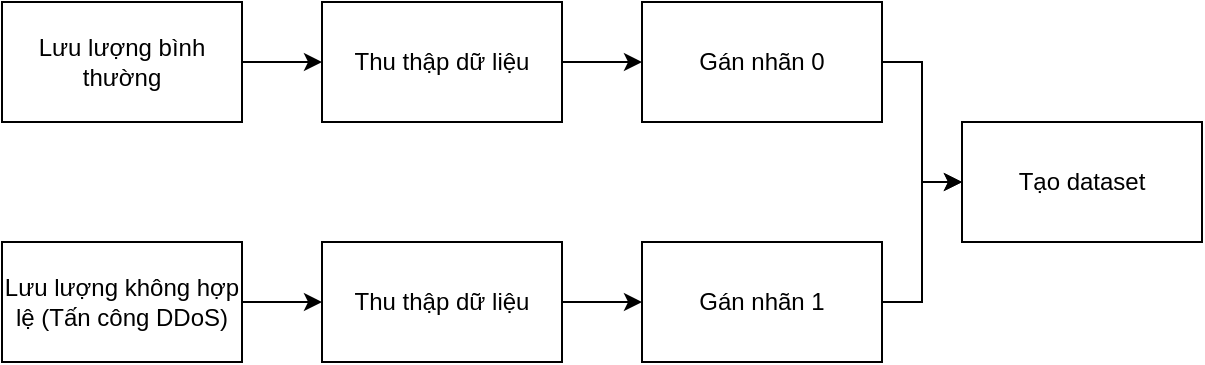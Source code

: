 <mxfile version="24.7.1" type="device">
  <diagram name="Page-1" id="Uh_f_578pu4mIYCC44m3">
    <mxGraphModel dx="1002" dy="577" grid="1" gridSize="10" guides="1" tooltips="1" connect="1" arrows="1" fold="1" page="1" pageScale="1" pageWidth="850" pageHeight="1100" background="none" math="0" shadow="0">
      <root>
        <mxCell id="0" />
        <mxCell id="1" parent="0" />
        <mxCell id="UtHTIeFUkDLoIwfNLu-O-1" value="Lưu lượng bình thường" style="rounded=0;whiteSpace=wrap;html=1;" vertex="1" parent="1">
          <mxGeometry x="80" y="120" width="120" height="60" as="geometry" />
        </mxCell>
        <mxCell id="UtHTIeFUkDLoIwfNLu-O-2" value="Thu thập dữ liệu" style="rounded=0;whiteSpace=wrap;html=1;" vertex="1" parent="1">
          <mxGeometry x="240" y="120" width="120" height="60" as="geometry" />
        </mxCell>
        <mxCell id="UtHTIeFUkDLoIwfNLu-O-6" value="Gán nhãn 0" style="rounded=0;whiteSpace=wrap;html=1;" vertex="1" parent="1">
          <mxGeometry x="400" y="120" width="120" height="60" as="geometry" />
        </mxCell>
        <mxCell id="UtHTIeFUkDLoIwfNLu-O-7" value="Lưu lượng không hợp lệ (Tấn công DDoS)" style="rounded=0;whiteSpace=wrap;html=1;" vertex="1" parent="1">
          <mxGeometry x="80" y="240" width="120" height="60" as="geometry" />
        </mxCell>
        <mxCell id="UtHTIeFUkDLoIwfNLu-O-8" value="Thu thập dữ liệu" style="rounded=0;whiteSpace=wrap;html=1;" vertex="1" parent="1">
          <mxGeometry x="240" y="240" width="120" height="60" as="geometry" />
        </mxCell>
        <mxCell id="UtHTIeFUkDLoIwfNLu-O-9" value="Gán nhãn 1" style="rounded=0;whiteSpace=wrap;html=1;" vertex="1" parent="1">
          <mxGeometry x="400" y="240" width="120" height="60" as="geometry" />
        </mxCell>
        <mxCell id="UtHTIeFUkDLoIwfNLu-O-10" value="Tạo dataset" style="rounded=0;whiteSpace=wrap;html=1;" vertex="1" parent="1">
          <mxGeometry x="560" y="180" width="120" height="60" as="geometry" />
        </mxCell>
        <mxCell id="UtHTIeFUkDLoIwfNLu-O-11" value="" style="endArrow=classic;html=1;rounded=0;exitX=1;exitY=0.5;exitDx=0;exitDy=0;entryX=0;entryY=0.5;entryDx=0;entryDy=0;" edge="1" parent="1" source="UtHTIeFUkDLoIwfNLu-O-1" target="UtHTIeFUkDLoIwfNLu-O-2">
          <mxGeometry width="50" height="50" relative="1" as="geometry">
            <mxPoint x="400" y="330" as="sourcePoint" />
            <mxPoint x="450" y="280" as="targetPoint" />
          </mxGeometry>
        </mxCell>
        <mxCell id="UtHTIeFUkDLoIwfNLu-O-12" value="" style="endArrow=classic;html=1;rounded=0;exitX=1;exitY=0.5;exitDx=0;exitDy=0;entryX=0;entryY=0.5;entryDx=0;entryDy=0;" edge="1" parent="1" source="UtHTIeFUkDLoIwfNLu-O-7" target="UtHTIeFUkDLoIwfNLu-O-8">
          <mxGeometry width="50" height="50" relative="1" as="geometry">
            <mxPoint x="210" y="260" as="sourcePoint" />
            <mxPoint x="250" y="260" as="targetPoint" />
          </mxGeometry>
        </mxCell>
        <mxCell id="UtHTIeFUkDLoIwfNLu-O-13" value="" style="endArrow=classic;html=1;rounded=0;exitX=1;exitY=0.5;exitDx=0;exitDy=0;entryX=0;entryY=0.5;entryDx=0;entryDy=0;" edge="1" parent="1" source="UtHTIeFUkDLoIwfNLu-O-2" target="UtHTIeFUkDLoIwfNLu-O-6">
          <mxGeometry width="50" height="50" relative="1" as="geometry">
            <mxPoint x="380" y="140" as="sourcePoint" />
            <mxPoint x="420" y="140" as="targetPoint" />
          </mxGeometry>
        </mxCell>
        <mxCell id="UtHTIeFUkDLoIwfNLu-O-14" value="" style="endArrow=classic;html=1;rounded=0;exitX=1;exitY=0.5;exitDx=0;exitDy=0;entryX=0;entryY=0.5;entryDx=0;entryDy=0;" edge="1" parent="1" source="UtHTIeFUkDLoIwfNLu-O-8" target="UtHTIeFUkDLoIwfNLu-O-9">
          <mxGeometry width="50" height="50" relative="1" as="geometry">
            <mxPoint x="370" y="260" as="sourcePoint" />
            <mxPoint x="410" y="260" as="targetPoint" />
          </mxGeometry>
        </mxCell>
        <mxCell id="UtHTIeFUkDLoIwfNLu-O-16" value="" style="endArrow=classic;html=1;rounded=0;exitX=1;exitY=0.5;exitDx=0;exitDy=0;entryX=0;entryY=0.5;entryDx=0;entryDy=0;" edge="1" parent="1" source="UtHTIeFUkDLoIwfNLu-O-6" target="UtHTIeFUkDLoIwfNLu-O-10">
          <mxGeometry width="50" height="50" relative="1" as="geometry">
            <mxPoint x="640" y="20" as="sourcePoint" />
            <mxPoint x="570" y="350" as="targetPoint" />
            <Array as="points">
              <mxPoint x="540" y="150" />
              <mxPoint x="540" y="210" />
            </Array>
          </mxGeometry>
        </mxCell>
        <mxCell id="UtHTIeFUkDLoIwfNLu-O-17" value="" style="endArrow=classic;html=1;rounded=0;exitX=1;exitY=0.5;exitDx=0;exitDy=0;entryX=0;entryY=0.5;entryDx=0;entryDy=0;" edge="1" parent="1" source="UtHTIeFUkDLoIwfNLu-O-9" target="UtHTIeFUkDLoIwfNLu-O-10">
          <mxGeometry width="50" height="50" relative="1" as="geometry">
            <mxPoint x="550" y="270" as="sourcePoint" />
            <mxPoint x="590" y="330" as="targetPoint" />
            <Array as="points">
              <mxPoint x="540" y="270" />
              <mxPoint x="540" y="210" />
            </Array>
          </mxGeometry>
        </mxCell>
      </root>
    </mxGraphModel>
  </diagram>
</mxfile>
